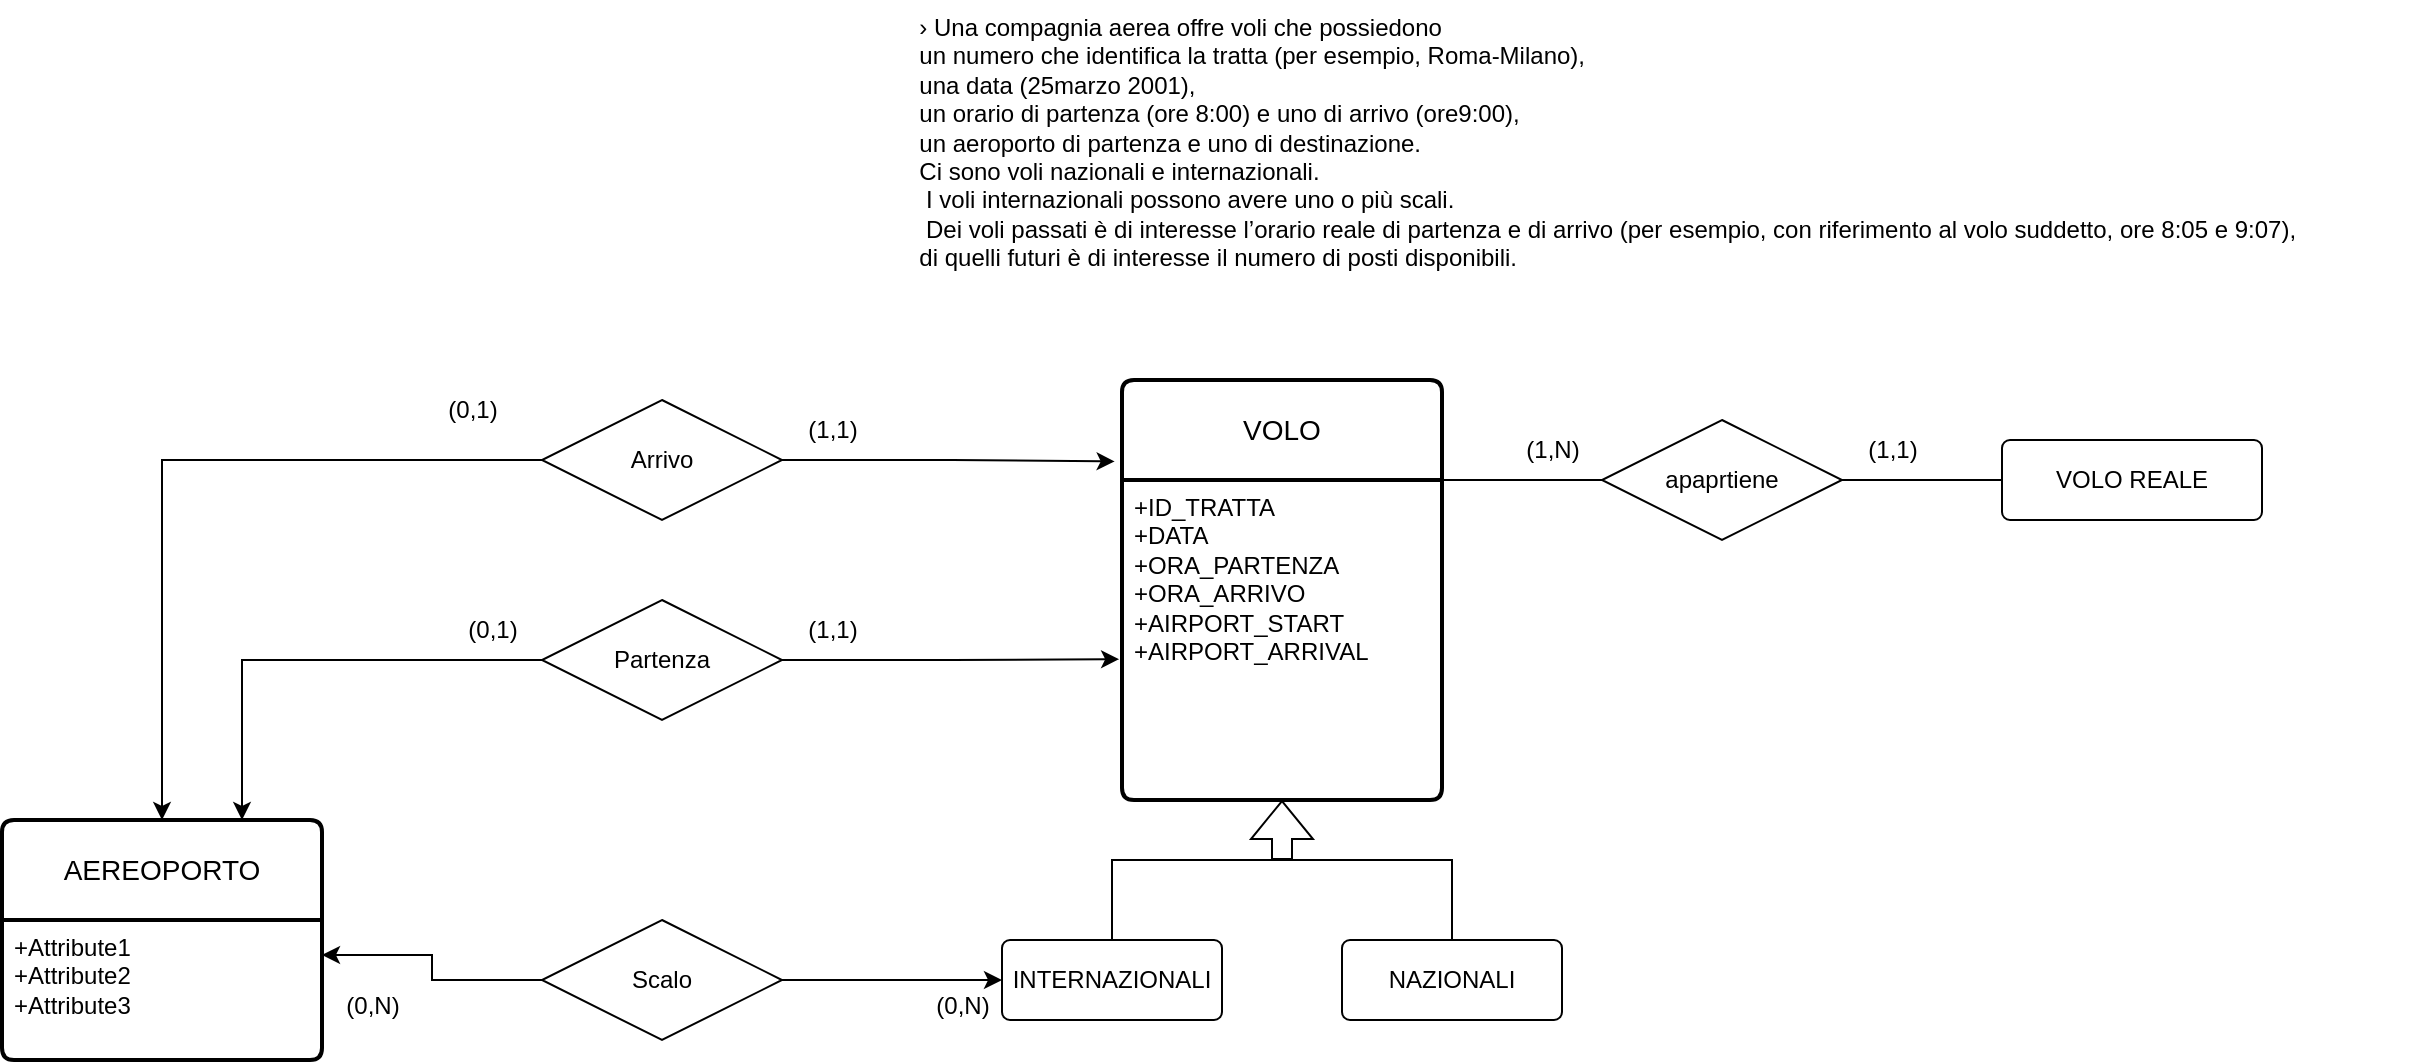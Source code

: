 <mxfile version="26.1.0">
  <diagram id="R2lEEEUBdFMjLlhIrx00" name="Page-1">
    <mxGraphModel dx="2775" dy="1124" grid="1" gridSize="10" guides="1" tooltips="1" connect="1" arrows="1" fold="1" page="0" pageScale="1" pageWidth="850" pageHeight="1100" math="0" shadow="0" extFonts="Permanent Marker^https://fonts.googleapis.com/css?family=Permanent+Marker">
      <root>
        <mxCell id="0" />
        <mxCell id="1" parent="0" />
        <mxCell id="ob_fble9s2wZI375MOwz-1" value="&lt;span style=&quot;white-space: pre;&quot;&gt;&#x9;&lt;/span&gt;› Una compagnia aerea offre voli che possiedono &lt;br&gt;&lt;span style=&quot;white-space: pre;&quot;&gt;&#x9;&lt;/span&gt;un numero che identifica la tratta (per esempio, Roma-Milano), &lt;br&gt;&lt;span style=&quot;white-space: pre;&quot;&gt;&#x9;&lt;/span&gt;una data (25marzo 2001), &lt;br&gt;&lt;span style=&quot;white-space: pre;&quot;&gt;&#x9;&lt;/span&gt;un orario di partenza (ore 8:00) e uno di arrivo (ore9:00), &lt;br&gt;&lt;span style=&quot;white-space: pre;&quot;&gt;&#x9;&lt;/span&gt;un aeroporto di partenza e uno di destinazione. &lt;br&gt;&lt;span style=&quot;white-space: pre;&quot;&gt;&#x9;&lt;/span&gt;Ci sono voli nazionali e internazionali.&lt;br&gt;&lt;span style=&quot;white-space: pre;&quot;&gt;&#x9;&lt;/span&gt;&amp;nbsp;I voli internazionali possono avere uno o più scali.&lt;br&gt;&lt;span style=&quot;white-space: pre;&quot;&gt;&#x9;&lt;/span&gt;&amp;nbsp;Dei voli passati è di interesse l’orario reale di partenza e di arrivo (per esempio, con riferimento al volo suddetto, ore 8:05 e 9:07), &lt;br&gt;&lt;span style=&quot;white-space: pre;&quot;&gt;&#x9;&lt;/span&gt;di quelli futuri è di interesse il numero di posti disponibili." style="text;whiteSpace=wrap;html=1;" vertex="1" parent="1">
          <mxGeometry x="-90" y="30" width="780" height="80" as="geometry" />
        </mxCell>
        <mxCell id="ob_fble9s2wZI375MOwz-2" style="edgeStyle=orthogonalEdgeStyle;rounded=0;orthogonalLoop=1;jettySize=auto;html=1;exitX=0.5;exitY=1;exitDx=0;exitDy=0;" edge="1" parent="1" source="ob_fble9s2wZI375MOwz-1" target="ob_fble9s2wZI375MOwz-1">
          <mxGeometry relative="1" as="geometry" />
        </mxCell>
        <mxCell id="ob_fble9s2wZI375MOwz-7" value="VOLO" style="swimlane;childLayout=stackLayout;horizontal=1;startSize=50;horizontalStack=0;rounded=1;fontSize=14;fontStyle=0;strokeWidth=2;resizeParent=0;resizeLast=1;shadow=0;dashed=0;align=center;arcSize=4;whiteSpace=wrap;html=1;" vertex="1" parent="1">
          <mxGeometry x="40" y="220" width="160" height="210" as="geometry" />
        </mxCell>
        <mxCell id="ob_fble9s2wZI375MOwz-8" value="+ID_TRATTA&lt;br&gt;+DATA&lt;br&gt;+ORA_PARTENZA&lt;div&gt;+ORA_ARRIVO&lt;/div&gt;&lt;div&gt;+AIRPORT_START&lt;/div&gt;&lt;div&gt;+AIRPORT_ARRIVAL&lt;/div&gt;&lt;div&gt;&lt;br&gt;&lt;/div&gt;" style="align=left;strokeColor=none;fillColor=none;spacingLeft=4;spacingRight=4;fontSize=12;verticalAlign=top;resizable=0;rotatable=0;part=1;html=1;whiteSpace=wrap;" vertex="1" parent="ob_fble9s2wZI375MOwz-7">
          <mxGeometry y="50" width="160" height="160" as="geometry" />
        </mxCell>
        <mxCell id="ob_fble9s2wZI375MOwz-10" value="INTERNAZIONALI" style="rounded=1;arcSize=10;whiteSpace=wrap;html=1;align=center;" vertex="1" parent="1">
          <mxGeometry x="-20" y="500" width="110" height="40" as="geometry" />
        </mxCell>
        <mxCell id="ob_fble9s2wZI375MOwz-17" value="NAZIONALI" style="rounded=1;arcSize=10;whiteSpace=wrap;html=1;align=center;" vertex="1" parent="1">
          <mxGeometry x="150" y="500" width="110" height="40" as="geometry" />
        </mxCell>
        <mxCell id="ob_fble9s2wZI375MOwz-18" value="AEREOPORTO" style="swimlane;childLayout=stackLayout;horizontal=1;startSize=50;horizontalStack=0;rounded=1;fontSize=14;fontStyle=0;strokeWidth=2;resizeParent=0;resizeLast=1;shadow=0;dashed=0;align=center;arcSize=4;whiteSpace=wrap;html=1;" vertex="1" parent="1">
          <mxGeometry x="-520" y="440" width="160" height="120" as="geometry" />
        </mxCell>
        <mxCell id="ob_fble9s2wZI375MOwz-19" value="+Attribute1&#xa;+Attribute2&#xa;+Attribute3" style="align=left;strokeColor=none;fillColor=none;spacingLeft=4;spacingRight=4;fontSize=12;verticalAlign=top;resizable=0;rotatable=0;part=1;html=1;whiteSpace=wrap;" vertex="1" parent="ob_fble9s2wZI375MOwz-18">
          <mxGeometry y="50" width="160" height="70" as="geometry" />
        </mxCell>
        <mxCell id="ob_fble9s2wZI375MOwz-20" value="" style="shape=flexArrow;endArrow=classic;html=1;rounded=0;entryX=0.5;entryY=1;entryDx=0;entryDy=0;fillColor=light-dark(transparent,#FFFFFF);" edge="1" parent="1" target="ob_fble9s2wZI375MOwz-8">
          <mxGeometry width="50" height="50" relative="1" as="geometry">
            <mxPoint x="120" y="460" as="sourcePoint" />
            <mxPoint x="130" y="450" as="targetPoint" />
          </mxGeometry>
        </mxCell>
        <mxCell id="ob_fble9s2wZI375MOwz-22" value="" style="endArrow=none;html=1;rounded=0;entryX=0.5;entryY=0;entryDx=0;entryDy=0;" edge="1" parent="1" target="ob_fble9s2wZI375MOwz-17">
          <mxGeometry width="50" height="50" relative="1" as="geometry">
            <mxPoint x="120" y="460" as="sourcePoint" />
            <mxPoint x="250" y="370" as="targetPoint" />
            <Array as="points">
              <mxPoint x="205" y="460" />
            </Array>
          </mxGeometry>
        </mxCell>
        <mxCell id="ob_fble9s2wZI375MOwz-23" value="" style="endArrow=none;html=1;rounded=0;entryX=0.5;entryY=0;entryDx=0;entryDy=0;" edge="1" parent="1" target="ob_fble9s2wZI375MOwz-10">
          <mxGeometry width="50" height="50" relative="1" as="geometry">
            <mxPoint x="120" y="460" as="sourcePoint" />
            <mxPoint x="215" y="510" as="targetPoint" />
            <Array as="points">
              <mxPoint x="35" y="460" />
            </Array>
          </mxGeometry>
        </mxCell>
        <mxCell id="ob_fble9s2wZI375MOwz-29" style="edgeStyle=orthogonalEdgeStyle;rounded=0;orthogonalLoop=1;jettySize=auto;html=1;entryX=0;entryY=0.5;entryDx=0;entryDy=0;" edge="1" parent="1" source="ob_fble9s2wZI375MOwz-24" target="ob_fble9s2wZI375MOwz-10">
          <mxGeometry relative="1" as="geometry" />
        </mxCell>
        <mxCell id="ob_fble9s2wZI375MOwz-30" style="edgeStyle=orthogonalEdgeStyle;rounded=0;orthogonalLoop=1;jettySize=auto;html=1;entryX=1;entryY=0.25;entryDx=0;entryDy=0;" edge="1" parent="1" source="ob_fble9s2wZI375MOwz-24" target="ob_fble9s2wZI375MOwz-19">
          <mxGeometry relative="1" as="geometry" />
        </mxCell>
        <mxCell id="ob_fble9s2wZI375MOwz-24" value="Scalo" style="shape=rhombus;perimeter=rhombusPerimeter;whiteSpace=wrap;html=1;align=center;" vertex="1" parent="1">
          <mxGeometry x="-250" y="490" width="120" height="60" as="geometry" />
        </mxCell>
        <mxCell id="ob_fble9s2wZI375MOwz-25" value="(0,N)" style="text;html=1;align=center;verticalAlign=middle;resizable=0;points=[];autosize=1;strokeColor=none;fillColor=none;" vertex="1" parent="1">
          <mxGeometry x="-65" y="518" width="50" height="30" as="geometry" />
        </mxCell>
        <mxCell id="ob_fble9s2wZI375MOwz-27" value="(0,N)" style="text;html=1;align=center;verticalAlign=middle;resizable=0;points=[];autosize=1;strokeColor=none;fillColor=none;" vertex="1" parent="1">
          <mxGeometry x="-360" y="518" width="50" height="30" as="geometry" />
        </mxCell>
        <mxCell id="ob_fble9s2wZI375MOwz-36" style="edgeStyle=orthogonalEdgeStyle;rounded=0;orthogonalLoop=1;jettySize=auto;html=1;entryX=0.5;entryY=0;entryDx=0;entryDy=0;" edge="1" parent="1" source="ob_fble9s2wZI375MOwz-31" target="ob_fble9s2wZI375MOwz-18">
          <mxGeometry relative="1" as="geometry" />
        </mxCell>
        <mxCell id="ob_fble9s2wZI375MOwz-31" value="Arrivo" style="shape=rhombus;perimeter=rhombusPerimeter;whiteSpace=wrap;html=1;align=center;" vertex="1" parent="1">
          <mxGeometry x="-250" y="230" width="120" height="60" as="geometry" />
        </mxCell>
        <mxCell id="ob_fble9s2wZI375MOwz-35" style="edgeStyle=orthogonalEdgeStyle;rounded=0;orthogonalLoop=1;jettySize=auto;html=1;entryX=0.75;entryY=0;entryDx=0;entryDy=0;" edge="1" parent="1" source="ob_fble9s2wZI375MOwz-32" target="ob_fble9s2wZI375MOwz-18">
          <mxGeometry relative="1" as="geometry" />
        </mxCell>
        <mxCell id="ob_fble9s2wZI375MOwz-32" value="Partenza" style="shape=rhombus;perimeter=rhombusPerimeter;whiteSpace=wrap;html=1;align=center;" vertex="1" parent="1">
          <mxGeometry x="-250" y="330" width="120" height="60" as="geometry" />
        </mxCell>
        <mxCell id="ob_fble9s2wZI375MOwz-33" style="edgeStyle=orthogonalEdgeStyle;rounded=0;orthogonalLoop=1;jettySize=auto;html=1;entryX=-0.023;entryY=0.194;entryDx=0;entryDy=0;entryPerimeter=0;" edge="1" parent="1" source="ob_fble9s2wZI375MOwz-31" target="ob_fble9s2wZI375MOwz-7">
          <mxGeometry relative="1" as="geometry" />
        </mxCell>
        <mxCell id="ob_fble9s2wZI375MOwz-34" style="edgeStyle=orthogonalEdgeStyle;rounded=0;orthogonalLoop=1;jettySize=auto;html=1;entryX=-0.009;entryY=0.56;entryDx=0;entryDy=0;entryPerimeter=0;" edge="1" parent="1" source="ob_fble9s2wZI375MOwz-32" target="ob_fble9s2wZI375MOwz-8">
          <mxGeometry relative="1" as="geometry" />
        </mxCell>
        <mxCell id="ob_fble9s2wZI375MOwz-37" value="(1,1)" style="text;html=1;align=center;verticalAlign=middle;resizable=0;points=[];autosize=1;strokeColor=none;fillColor=none;" vertex="1" parent="1">
          <mxGeometry x="-130" y="330" width="50" height="30" as="geometry" />
        </mxCell>
        <mxCell id="ob_fble9s2wZI375MOwz-38" value="(0,1)" style="text;html=1;align=center;verticalAlign=middle;resizable=0;points=[];autosize=1;strokeColor=none;fillColor=none;" vertex="1" parent="1">
          <mxGeometry x="-300" y="330" width="50" height="30" as="geometry" />
        </mxCell>
        <mxCell id="ob_fble9s2wZI375MOwz-41" value="(0,1)" style="text;html=1;align=center;verticalAlign=middle;resizable=0;points=[];autosize=1;strokeColor=none;fillColor=none;" vertex="1" parent="1">
          <mxGeometry x="-310" y="220" width="50" height="30" as="geometry" />
        </mxCell>
        <mxCell id="ob_fble9s2wZI375MOwz-42" value="(1,1)" style="text;html=1;align=center;verticalAlign=middle;resizable=0;points=[];autosize=1;strokeColor=none;fillColor=none;" vertex="1" parent="1">
          <mxGeometry x="-130" y="230" width="50" height="30" as="geometry" />
        </mxCell>
        <mxCell id="ob_fble9s2wZI375MOwz-43" value="VOLO REALE" style="rounded=1;arcSize=10;whiteSpace=wrap;html=1;align=center;" vertex="1" parent="1">
          <mxGeometry x="480" y="250" width="130" height="40" as="geometry" />
        </mxCell>
        <mxCell id="ob_fble9s2wZI375MOwz-46" value="apaprtiene" style="shape=rhombus;perimeter=rhombusPerimeter;whiteSpace=wrap;html=1;align=center;" vertex="1" parent="1">
          <mxGeometry x="280" y="240" width="120" height="60" as="geometry" />
        </mxCell>
        <mxCell id="ob_fble9s2wZI375MOwz-48" value="" style="endArrow=none;html=1;rounded=0;exitX=1;exitY=0;exitDx=0;exitDy=0;entryX=0;entryY=0.5;entryDx=0;entryDy=0;" edge="1" parent="1" source="ob_fble9s2wZI375MOwz-8" target="ob_fble9s2wZI375MOwz-46">
          <mxGeometry width="50" height="50" relative="1" as="geometry">
            <mxPoint x="210" y="289" as="sourcePoint" />
            <mxPoint x="290" y="290" as="targetPoint" />
          </mxGeometry>
        </mxCell>
        <mxCell id="ob_fble9s2wZI375MOwz-49" value="" style="endArrow=none;html=1;rounded=0;exitX=1;exitY=0.5;exitDx=0;exitDy=0;entryX=0;entryY=0.5;entryDx=0;entryDy=0;" edge="1" parent="1" source="ob_fble9s2wZI375MOwz-46" target="ob_fble9s2wZI375MOwz-43">
          <mxGeometry width="50" height="50" relative="1" as="geometry">
            <mxPoint x="380" y="280" as="sourcePoint" />
            <mxPoint x="460" y="281" as="targetPoint" />
          </mxGeometry>
        </mxCell>
        <mxCell id="ob_fble9s2wZI375MOwz-52" value="(1,N)" style="text;html=1;align=center;verticalAlign=middle;resizable=0;points=[];autosize=1;strokeColor=none;fillColor=none;" vertex="1" parent="1">
          <mxGeometry x="230" y="240" width="50" height="30" as="geometry" />
        </mxCell>
        <mxCell id="ob_fble9s2wZI375MOwz-53" value="(1,1)" style="text;html=1;align=center;verticalAlign=middle;resizable=0;points=[];autosize=1;strokeColor=none;fillColor=none;" vertex="1" parent="1">
          <mxGeometry x="400" y="240" width="50" height="30" as="geometry" />
        </mxCell>
      </root>
    </mxGraphModel>
  </diagram>
</mxfile>
